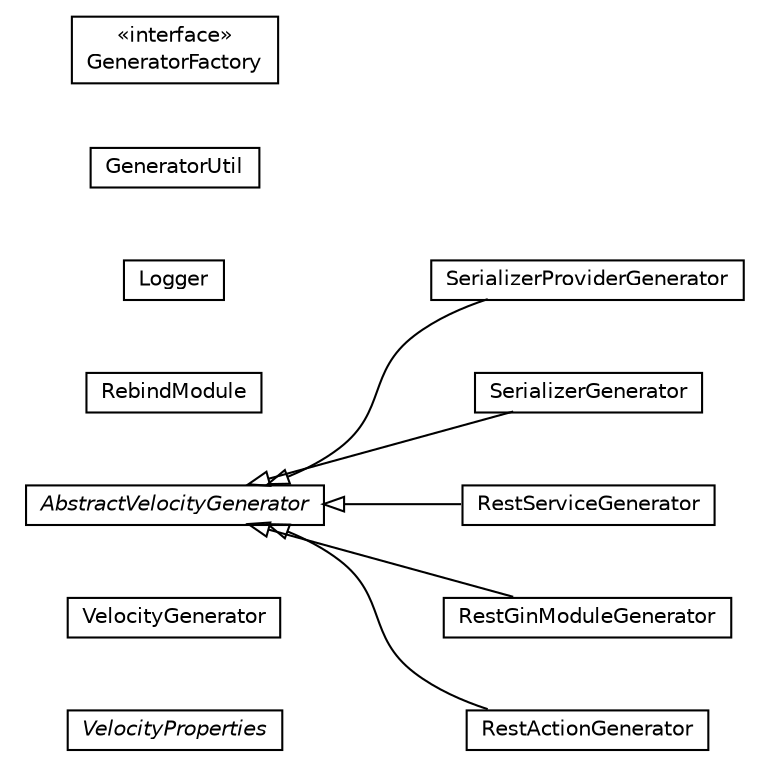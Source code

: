 #!/usr/local/bin/dot
#
# Class diagram 
# Generated by UMLGraph version R5_6-24-gf6e263 (http://www.umlgraph.org/)
#

digraph G {
	edge [fontname="Helvetica",fontsize=10,labelfontname="Helvetica",labelfontsize=10];
	node [fontname="Helvetica",fontsize=10,shape=plaintext];
	nodesep=0.25;
	ranksep=0.5;
	rankdir=LR;
	// com.gwtplatform.dispatch.rebind.VelocityProperties
	c13557 [label=<<table title="com.gwtplatform.dispatch.rebind.VelocityProperties" border="0" cellborder="1" cellspacing="0" cellpadding="2" port="p" href="./VelocityProperties.html">
		<tr><td><table border="0" cellspacing="0" cellpadding="1">
<tr><td align="center" balign="center"><font face="Helvetica-Oblique"> VelocityProperties </font></td></tr>
		</table></td></tr>
		</table>>, URL="./VelocityProperties.html", fontname="Helvetica", fontcolor="black", fontsize=10.0];
	// com.gwtplatform.dispatch.rebind.VelocityGenerator
	c13558 [label=<<table title="com.gwtplatform.dispatch.rebind.VelocityGenerator" border="0" cellborder="1" cellspacing="0" cellpadding="2" port="p" href="./VelocityGenerator.html">
		<tr><td><table border="0" cellspacing="0" cellpadding="1">
<tr><td align="center" balign="center"> VelocityGenerator </td></tr>
		</table></td></tr>
		</table>>, URL="./VelocityGenerator.html", fontname="Helvetica", fontcolor="black", fontsize=10.0];
	// com.gwtplatform.dispatch.rebind.SerializerProviderGenerator
	c13559 [label=<<table title="com.gwtplatform.dispatch.rebind.SerializerProviderGenerator" border="0" cellborder="1" cellspacing="0" cellpadding="2" port="p" href="./SerializerProviderGenerator.html">
		<tr><td><table border="0" cellspacing="0" cellpadding="1">
<tr><td align="center" balign="center"> SerializerProviderGenerator </td></tr>
		</table></td></tr>
		</table>>, URL="./SerializerProviderGenerator.html", fontname="Helvetica", fontcolor="black", fontsize=10.0];
	// com.gwtplatform.dispatch.rebind.SerializerGenerator
	c13560 [label=<<table title="com.gwtplatform.dispatch.rebind.SerializerGenerator" border="0" cellborder="1" cellspacing="0" cellpadding="2" port="p" href="./SerializerGenerator.html">
		<tr><td><table border="0" cellspacing="0" cellpadding="1">
<tr><td align="center" balign="center"> SerializerGenerator </td></tr>
		</table></td></tr>
		</table>>, URL="./SerializerGenerator.html", fontname="Helvetica", fontcolor="black", fontsize=10.0];
	// com.gwtplatform.dispatch.rebind.RestServiceGenerator
	c13561 [label=<<table title="com.gwtplatform.dispatch.rebind.RestServiceGenerator" border="0" cellborder="1" cellspacing="0" cellpadding="2" port="p" href="./RestServiceGenerator.html">
		<tr><td><table border="0" cellspacing="0" cellpadding="1">
<tr><td align="center" balign="center"> RestServiceGenerator </td></tr>
		</table></td></tr>
		</table>>, URL="./RestServiceGenerator.html", fontname="Helvetica", fontcolor="black", fontsize=10.0];
	// com.gwtplatform.dispatch.rebind.RestGinModuleGenerator
	c13562 [label=<<table title="com.gwtplatform.dispatch.rebind.RestGinModuleGenerator" border="0" cellborder="1" cellspacing="0" cellpadding="2" port="p" href="./RestGinModuleGenerator.html">
		<tr><td><table border="0" cellspacing="0" cellpadding="1">
<tr><td align="center" balign="center"> RestGinModuleGenerator </td></tr>
		</table></td></tr>
		</table>>, URL="./RestGinModuleGenerator.html", fontname="Helvetica", fontcolor="black", fontsize=10.0];
	// com.gwtplatform.dispatch.rebind.RestActionGenerator
	c13563 [label=<<table title="com.gwtplatform.dispatch.rebind.RestActionGenerator" border="0" cellborder="1" cellspacing="0" cellpadding="2" port="p" href="./RestActionGenerator.html">
		<tr><td><table border="0" cellspacing="0" cellpadding="1">
<tr><td align="center" balign="center"> RestActionGenerator </td></tr>
		</table></td></tr>
		</table>>, URL="./RestActionGenerator.html", fontname="Helvetica", fontcolor="black", fontsize=10.0];
	// com.gwtplatform.dispatch.rebind.RebindModule
	c13564 [label=<<table title="com.gwtplatform.dispatch.rebind.RebindModule" border="0" cellborder="1" cellspacing="0" cellpadding="2" port="p" href="./RebindModule.html">
		<tr><td><table border="0" cellspacing="0" cellpadding="1">
<tr><td align="center" balign="center"> RebindModule </td></tr>
		</table></td></tr>
		</table>>, URL="./RebindModule.html", fontname="Helvetica", fontcolor="black", fontsize=10.0];
	// com.gwtplatform.dispatch.rebind.Logger
	c13565 [label=<<table title="com.gwtplatform.dispatch.rebind.Logger" border="0" cellborder="1" cellspacing="0" cellpadding="2" port="p" href="./Logger.html">
		<tr><td><table border="0" cellspacing="0" cellpadding="1">
<tr><td align="center" balign="center"> Logger </td></tr>
		</table></td></tr>
		</table>>, URL="./Logger.html", fontname="Helvetica", fontcolor="black", fontsize=10.0];
	// com.gwtplatform.dispatch.rebind.GeneratorUtil
	c13566 [label=<<table title="com.gwtplatform.dispatch.rebind.GeneratorUtil" border="0" cellborder="1" cellspacing="0" cellpadding="2" port="p" href="./GeneratorUtil.html">
		<tr><td><table border="0" cellspacing="0" cellpadding="1">
<tr><td align="center" balign="center"> GeneratorUtil </td></tr>
		</table></td></tr>
		</table>>, URL="./GeneratorUtil.html", fontname="Helvetica", fontcolor="black", fontsize=10.0];
	// com.gwtplatform.dispatch.rebind.GeneratorFactory
	c13567 [label=<<table title="com.gwtplatform.dispatch.rebind.GeneratorFactory" border="0" cellborder="1" cellspacing="0" cellpadding="2" port="p" href="./GeneratorFactory.html">
		<tr><td><table border="0" cellspacing="0" cellpadding="1">
<tr><td align="center" balign="center"> &#171;interface&#187; </td></tr>
<tr><td align="center" balign="center"> GeneratorFactory </td></tr>
		</table></td></tr>
		</table>>, URL="./GeneratorFactory.html", fontname="Helvetica", fontcolor="black", fontsize=10.0];
	// com.gwtplatform.dispatch.rebind.AbstractVelocityGenerator
	c13568 [label=<<table title="com.gwtplatform.dispatch.rebind.AbstractVelocityGenerator" border="0" cellborder="1" cellspacing="0" cellpadding="2" port="p" href="./AbstractVelocityGenerator.html">
		<tr><td><table border="0" cellspacing="0" cellpadding="1">
<tr><td align="center" balign="center"><font face="Helvetica-Oblique"> AbstractVelocityGenerator </font></td></tr>
		</table></td></tr>
		</table>>, URL="./AbstractVelocityGenerator.html", fontname="Helvetica", fontcolor="black", fontsize=10.0];
	//com.gwtplatform.dispatch.rebind.SerializerProviderGenerator extends com.gwtplatform.dispatch.rebind.AbstractVelocityGenerator
	c13568:p -> c13559:p [dir=back,arrowtail=empty];
	//com.gwtplatform.dispatch.rebind.SerializerGenerator extends com.gwtplatform.dispatch.rebind.AbstractVelocityGenerator
	c13568:p -> c13560:p [dir=back,arrowtail=empty];
	//com.gwtplatform.dispatch.rebind.RestServiceGenerator extends com.gwtplatform.dispatch.rebind.AbstractVelocityGenerator
	c13568:p -> c13561:p [dir=back,arrowtail=empty];
	//com.gwtplatform.dispatch.rebind.RestGinModuleGenerator extends com.gwtplatform.dispatch.rebind.AbstractVelocityGenerator
	c13568:p -> c13562:p [dir=back,arrowtail=empty];
	//com.gwtplatform.dispatch.rebind.RestActionGenerator extends com.gwtplatform.dispatch.rebind.AbstractVelocityGenerator
	c13568:p -> c13563:p [dir=back,arrowtail=empty];
}

